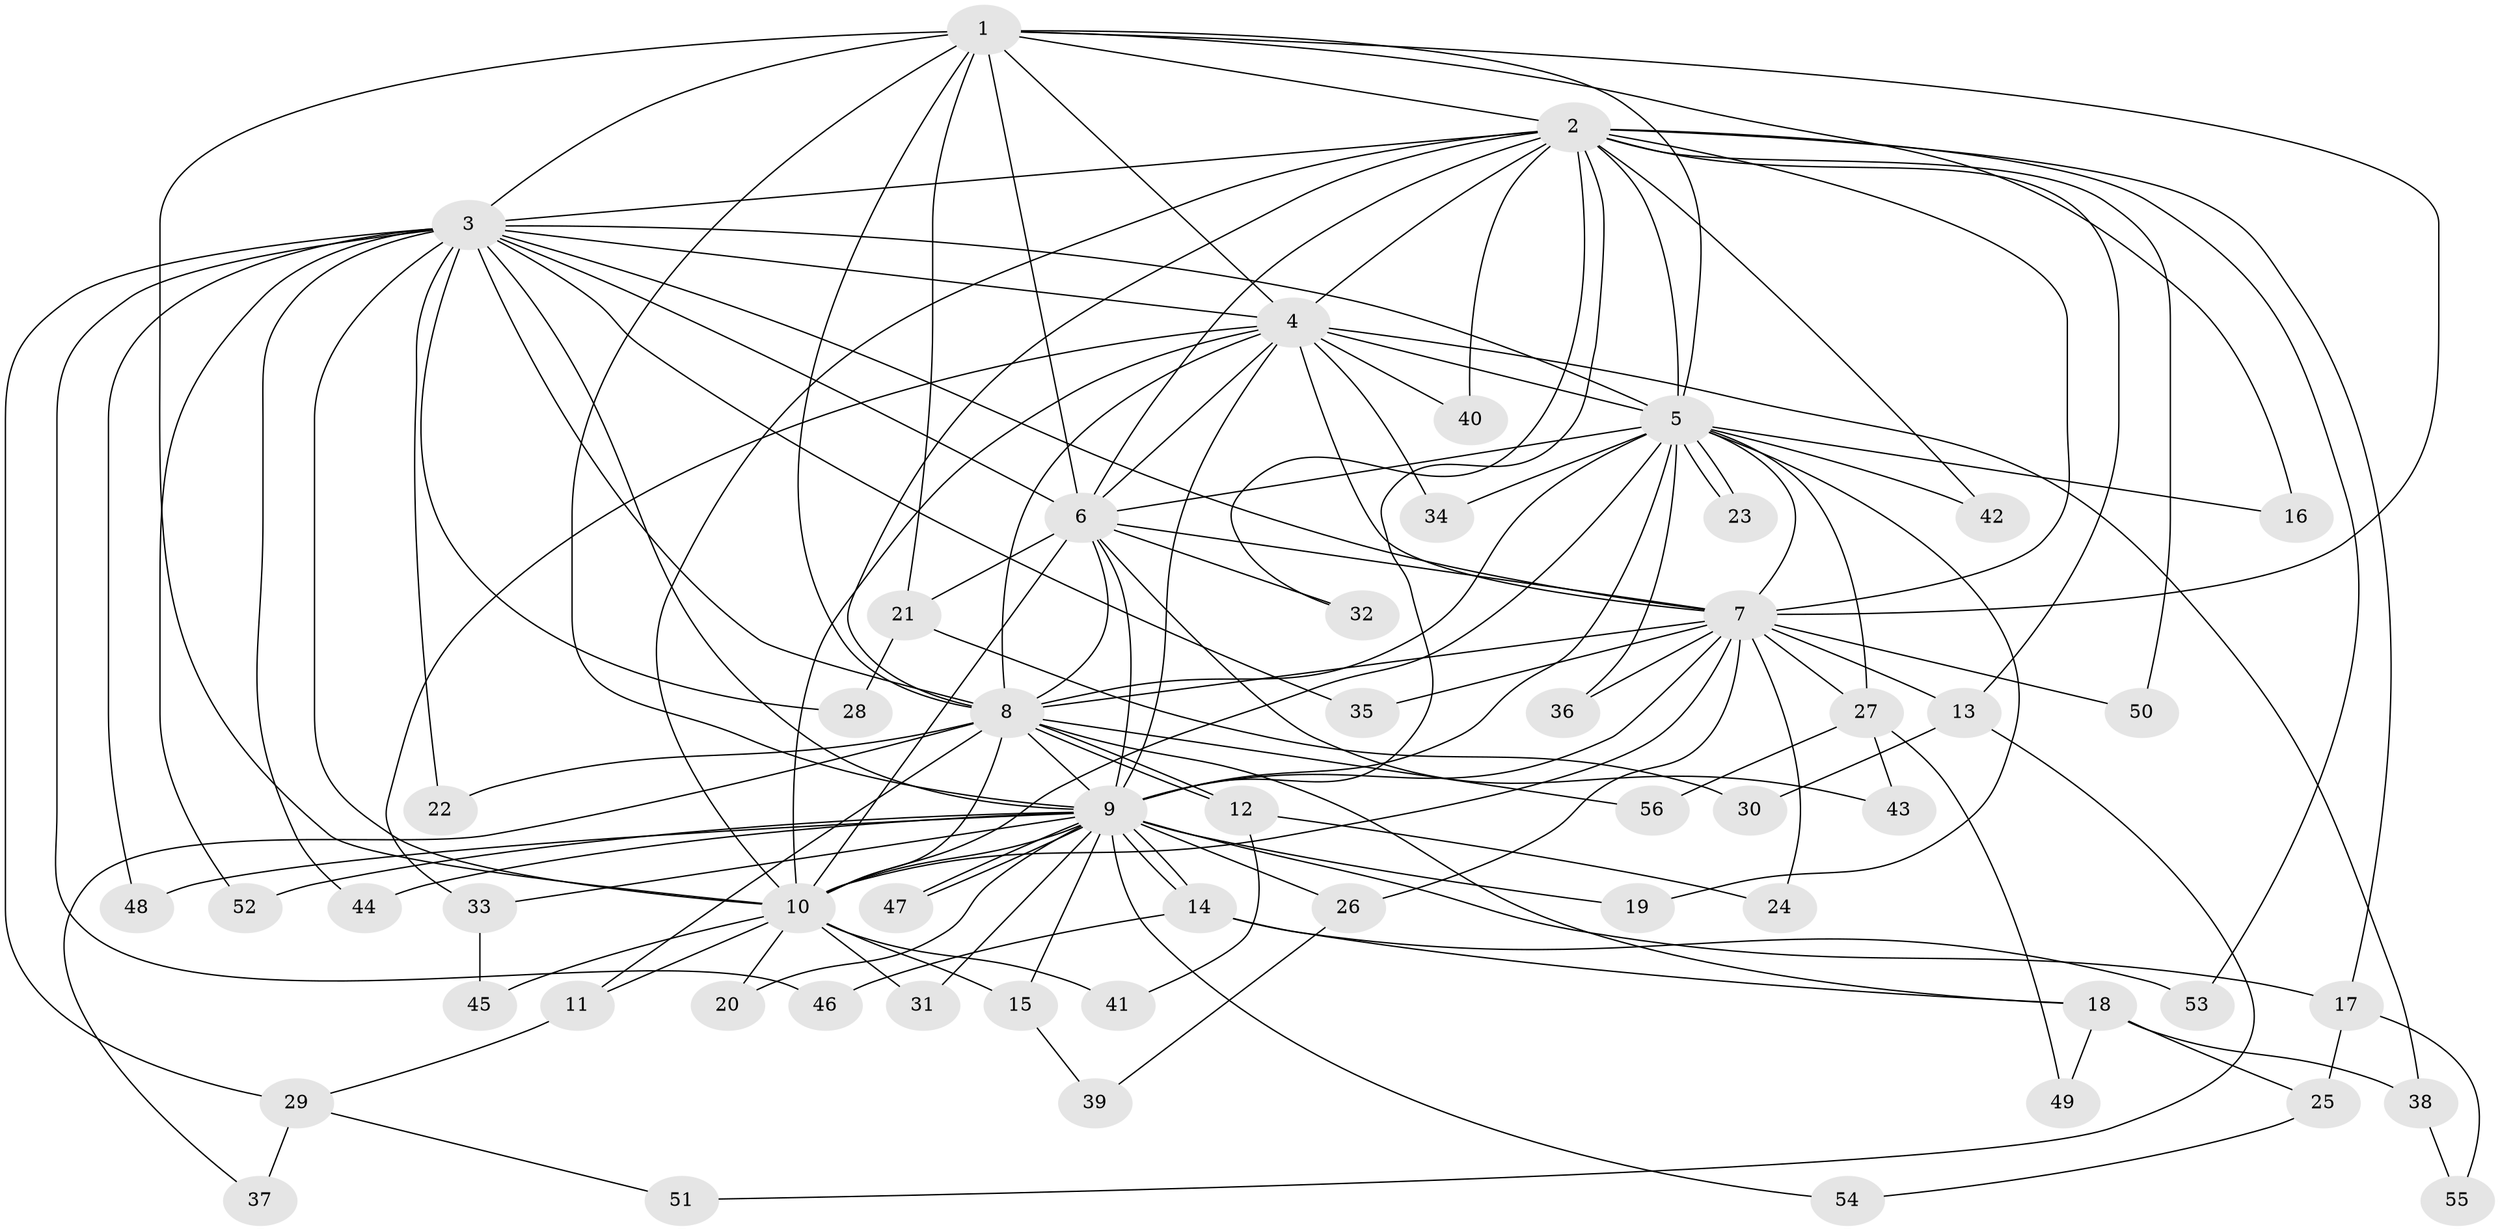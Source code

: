 // coarse degree distribution, {8: 0.02564102564102564, 21: 0.02564102564102564, 10: 0.02564102564102564, 13: 0.02564102564102564, 12: 0.05128205128205128, 18: 0.02564102564102564, 3: 0.15384615384615385, 4: 0.15384615384615385, 2: 0.4358974358974359, 6: 0.02564102564102564, 1: 0.05128205128205128}
// Generated by graph-tools (version 1.1) at 2025/17/03/04/25 18:17:40]
// undirected, 56 vertices, 137 edges
graph export_dot {
graph [start="1"]
  node [color=gray90,style=filled];
  1;
  2;
  3;
  4;
  5;
  6;
  7;
  8;
  9;
  10;
  11;
  12;
  13;
  14;
  15;
  16;
  17;
  18;
  19;
  20;
  21;
  22;
  23;
  24;
  25;
  26;
  27;
  28;
  29;
  30;
  31;
  32;
  33;
  34;
  35;
  36;
  37;
  38;
  39;
  40;
  41;
  42;
  43;
  44;
  45;
  46;
  47;
  48;
  49;
  50;
  51;
  52;
  53;
  54;
  55;
  56;
  1 -- 2;
  1 -- 3;
  1 -- 4;
  1 -- 5;
  1 -- 6;
  1 -- 7;
  1 -- 8;
  1 -- 9;
  1 -- 10;
  1 -- 16;
  1 -- 21;
  2 -- 3;
  2 -- 4;
  2 -- 5;
  2 -- 6;
  2 -- 7;
  2 -- 8;
  2 -- 9;
  2 -- 10;
  2 -- 13;
  2 -- 17;
  2 -- 32;
  2 -- 40;
  2 -- 42;
  2 -- 50;
  2 -- 53;
  3 -- 4;
  3 -- 5;
  3 -- 6;
  3 -- 7;
  3 -- 8;
  3 -- 9;
  3 -- 10;
  3 -- 22;
  3 -- 28;
  3 -- 29;
  3 -- 35;
  3 -- 44;
  3 -- 46;
  3 -- 48;
  3 -- 52;
  4 -- 5;
  4 -- 6;
  4 -- 7;
  4 -- 8;
  4 -- 9;
  4 -- 10;
  4 -- 33;
  4 -- 34;
  4 -- 38;
  4 -- 40;
  5 -- 6;
  5 -- 7;
  5 -- 8;
  5 -- 9;
  5 -- 10;
  5 -- 16;
  5 -- 19;
  5 -- 23;
  5 -- 23;
  5 -- 27;
  5 -- 34;
  5 -- 36;
  5 -- 42;
  6 -- 7;
  6 -- 8;
  6 -- 9;
  6 -- 10;
  6 -- 21;
  6 -- 32;
  6 -- 43;
  7 -- 8;
  7 -- 9;
  7 -- 10;
  7 -- 13;
  7 -- 24;
  7 -- 26;
  7 -- 27;
  7 -- 35;
  7 -- 36;
  7 -- 50;
  8 -- 9;
  8 -- 10;
  8 -- 11;
  8 -- 12;
  8 -- 12;
  8 -- 18;
  8 -- 22;
  8 -- 37;
  8 -- 56;
  9 -- 10;
  9 -- 14;
  9 -- 14;
  9 -- 15;
  9 -- 17;
  9 -- 19;
  9 -- 20;
  9 -- 26;
  9 -- 31;
  9 -- 33;
  9 -- 44;
  9 -- 47;
  9 -- 47;
  9 -- 48;
  9 -- 52;
  9 -- 54;
  10 -- 11;
  10 -- 15;
  10 -- 20;
  10 -- 31;
  10 -- 41;
  10 -- 45;
  11 -- 29;
  12 -- 24;
  12 -- 41;
  13 -- 30;
  13 -- 51;
  14 -- 18;
  14 -- 46;
  14 -- 53;
  15 -- 39;
  17 -- 25;
  17 -- 55;
  18 -- 25;
  18 -- 38;
  18 -- 49;
  21 -- 28;
  21 -- 30;
  25 -- 54;
  26 -- 39;
  27 -- 43;
  27 -- 49;
  27 -- 56;
  29 -- 37;
  29 -- 51;
  33 -- 45;
  38 -- 55;
}
